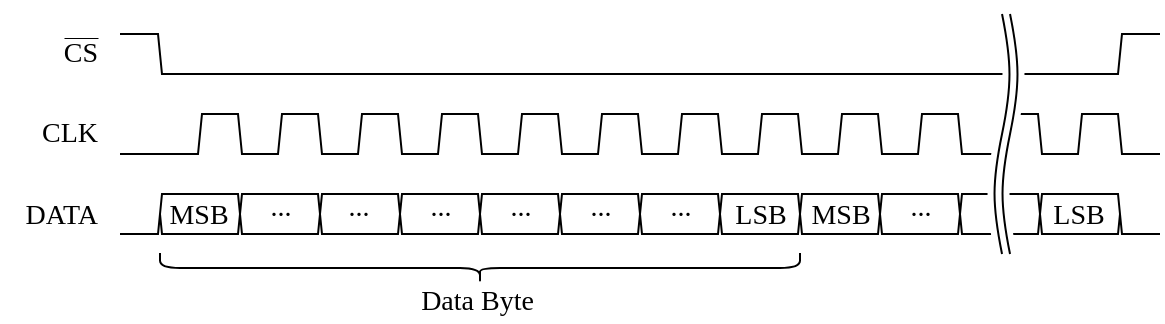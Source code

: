 <mxfile version="18.1.3" type="google"><diagram id="19Gw4mGQNyPesh3GF-2r" name="Page-1"><mxGraphModel grid="1" page="1" gridSize="10" guides="1" tooltips="1" connect="1" arrows="1" fold="1" pageScale="1" pageWidth="1654" pageHeight="1169" math="0" shadow="0"><root><mxCell id="0"/><mxCell id="1" parent="0"/><mxCell id="pNmQiLQqmrkxgQfP4yBV-1" value="" style="endArrow=none;html=1;rounded=0;" edge="1" parent="1"><mxGeometry width="50" height="50" relative="1" as="geometry"><mxPoint x="260" y="200" as="sourcePoint"/><mxPoint x="330" y="200" as="targetPoint"/><Array as="points"><mxPoint x="299" y="200"/><mxPoint x="301" y="180"/><mxPoint x="319" y="180"/><mxPoint x="321" y="200"/></Array></mxGeometry></mxCell><mxCell id="pNmQiLQqmrkxgQfP4yBV-3" value="" style="endArrow=none;html=1;rounded=0;" edge="1" parent="1"><mxGeometry width="50" height="50" relative="1" as="geometry"><mxPoint x="330" y="200" as="sourcePoint"/><mxPoint x="370" y="200" as="targetPoint"/><Array as="points"><mxPoint x="339" y="200"/><mxPoint x="341" y="180"/><mxPoint x="359" y="180"/><mxPoint x="361" y="200"/></Array></mxGeometry></mxCell><mxCell id="pNmQiLQqmrkxgQfP4yBV-4" value="" style="endArrow=none;html=1;rounded=0;" edge="1" parent="1"><mxGeometry width="50" height="50" relative="1" as="geometry"><mxPoint x="370" y="200" as="sourcePoint"/><mxPoint x="410" y="200" as="targetPoint"/><Array as="points"><mxPoint x="379" y="200"/><mxPoint x="381" y="180"/><mxPoint x="399" y="180"/><mxPoint x="401" y="200"/></Array></mxGeometry></mxCell><mxCell id="pNmQiLQqmrkxgQfP4yBV-5" value="" style="endArrow=none;html=1;rounded=0;" edge="1" parent="1"><mxGeometry width="50" height="50" relative="1" as="geometry"><mxPoint x="410" y="200" as="sourcePoint"/><mxPoint x="450" y="200" as="targetPoint"/><Array as="points"><mxPoint x="419" y="200"/><mxPoint x="421" y="180"/><mxPoint x="439" y="180"/><mxPoint x="441" y="200"/></Array></mxGeometry></mxCell><mxCell id="pNmQiLQqmrkxgQfP4yBV-6" value="" style="endArrow=none;html=1;rounded=0;" edge="1" parent="1"><mxGeometry width="50" height="50" relative="1" as="geometry"><mxPoint x="450" y="200" as="sourcePoint"/><mxPoint x="490" y="200" as="targetPoint"/><Array as="points"><mxPoint x="459" y="200"/><mxPoint x="461" y="180"/><mxPoint x="479" y="180"/><mxPoint x="481" y="200"/></Array></mxGeometry></mxCell><mxCell id="pNmQiLQqmrkxgQfP4yBV-7" value="" style="endArrow=none;html=1;rounded=0;" edge="1" parent="1"><mxGeometry width="50" height="50" relative="1" as="geometry"><mxPoint x="490" y="200" as="sourcePoint"/><mxPoint x="530" y="200" as="targetPoint"/><Array as="points"><mxPoint x="499" y="200"/><mxPoint x="501" y="180"/><mxPoint x="519" y="180"/><mxPoint x="521" y="200"/></Array></mxGeometry></mxCell><mxCell id="pNmQiLQqmrkxgQfP4yBV-8" value="" style="endArrow=none;html=1;rounded=0;" edge="1" parent="1"><mxGeometry width="50" height="50" relative="1" as="geometry"><mxPoint x="530" y="200" as="sourcePoint"/><mxPoint x="570" y="200" as="targetPoint"/><Array as="points"><mxPoint x="539" y="200"/><mxPoint x="541" y="180"/><mxPoint x="559" y="180"/><mxPoint x="561" y="200"/></Array></mxGeometry></mxCell><mxCell id="pNmQiLQqmrkxgQfP4yBV-9" value="" style="endArrow=none;html=1;rounded=0;" edge="1" parent="1"><mxGeometry width="50" height="50" relative="1" as="geometry"><mxPoint x="570" y="200" as="sourcePoint"/><mxPoint x="610" y="200" as="targetPoint"/><Array as="points"><mxPoint x="579" y="200"/><mxPoint x="581" y="180"/><mxPoint x="599" y="180"/><mxPoint x="601" y="200"/></Array></mxGeometry></mxCell><mxCell id="pNmQiLQqmrkxgQfP4yBV-14" value="" style="endArrow=none;html=1;rounded=0;" edge="1" parent="1"><mxGeometry width="50" height="50" relative="1" as="geometry"><mxPoint x="610" y="200" as="sourcePoint"/><mxPoint x="650" y="200" as="targetPoint"/><Array as="points"><mxPoint x="619" y="200"/><mxPoint x="621" y="180"/><mxPoint x="639" y="180"/><mxPoint x="641" y="200"/></Array></mxGeometry></mxCell><mxCell id="pNmQiLQqmrkxgQfP4yBV-15" value="" style="endArrow=none;html=1;rounded=0;" edge="1" parent="1"><mxGeometry width="50" height="50" relative="1" as="geometry"><mxPoint x="650" y="200" as="sourcePoint"/><mxPoint x="690" y="200" as="targetPoint"/><Array as="points"><mxPoint x="659" y="200"/><mxPoint x="661" y="180"/><mxPoint x="679" y="180"/><mxPoint x="681" y="200"/></Array></mxGeometry></mxCell><mxCell id="pNmQiLQqmrkxgQfP4yBV-16" value="" style="endArrow=none;html=1;rounded=0;" edge="1" parent="1"><mxGeometry width="50" height="50" relative="1" as="geometry"><mxPoint x="690" y="200" as="sourcePoint"/><mxPoint x="730" y="200" as="targetPoint"/><Array as="points"><mxPoint x="699" y="200"/><mxPoint x="701" y="180"/><mxPoint x="719" y="180"/><mxPoint x="721" y="200"/></Array></mxGeometry></mxCell><mxCell id="pNmQiLQqmrkxgQfP4yBV-17" value="" style="endArrow=none;html=1;rounded=0;" edge="1" parent="1"><mxGeometry width="50" height="50" relative="1" as="geometry"><mxPoint x="730" y="200" as="sourcePoint"/><mxPoint x="780" y="200" as="targetPoint"/><Array as="points"><mxPoint x="739" y="200"/><mxPoint x="741" y="180"/><mxPoint x="759" y="180"/><mxPoint x="761" y="200"/></Array></mxGeometry></mxCell><mxCell id="pNmQiLQqmrkxgQfP4yBV-18" value="" style="endArrow=none;html=1;rounded=0;" edge="1" parent="1"><mxGeometry width="50" height="50" relative="1" as="geometry"><mxPoint x="260" y="140" as="sourcePoint"/><mxPoint x="780" y="140" as="targetPoint"/><Array as="points"><mxPoint x="279" y="140"/><mxPoint x="281" y="160"/><mxPoint x="759" y="160"/><mxPoint x="761" y="140"/></Array></mxGeometry></mxCell><mxCell id="pNmQiLQqmrkxgQfP4yBV-19" value="" style="endArrow=none;html=1;rounded=0;" edge="1" parent="1"><mxGeometry width="50" height="50" relative="1" as="geometry"><mxPoint x="260" y="240" as="sourcePoint"/><mxPoint x="340" y="240" as="targetPoint"/><Array as="points"><mxPoint x="279" y="240"/><mxPoint x="281" y="220"/><mxPoint x="319" y="220"/><mxPoint x="321" y="240"/></Array></mxGeometry></mxCell><mxCell id="pNmQiLQqmrkxgQfP4yBV-20" value="" style="endArrow=none;html=1;rounded=0;" edge="1" parent="1"><mxGeometry width="50" height="50" relative="1" as="geometry"><mxPoint x="280" y="230" as="sourcePoint"/><mxPoint x="340" y="220" as="targetPoint"/><Array as="points"><mxPoint x="281" y="240"/><mxPoint x="319" y="240"/><mxPoint x="321" y="220"/></Array></mxGeometry></mxCell><mxCell id="pNmQiLQqmrkxgQfP4yBV-21" value="" style="endArrow=none;html=1;rounded=0;" edge="1" parent="1"><mxGeometry width="50" height="50" relative="1" as="geometry"><mxPoint x="340" y="220" as="sourcePoint"/><mxPoint x="380" y="240" as="targetPoint"/><Array as="points"><mxPoint x="340" y="220"/><mxPoint x="359" y="220"/><mxPoint x="361" y="240"/></Array></mxGeometry></mxCell><mxCell id="pNmQiLQqmrkxgQfP4yBV-22" value="" style="endArrow=none;html=1;rounded=0;" edge="1" parent="1"><mxGeometry width="50" height="50" relative="1" as="geometry"><mxPoint x="340" y="240" as="sourcePoint"/><mxPoint x="380" y="220" as="targetPoint"/><Array as="points"><mxPoint x="340" y="240"/><mxPoint x="359" y="240"/><mxPoint x="361" y="220"/></Array></mxGeometry></mxCell><mxCell id="pNmQiLQqmrkxgQfP4yBV-23" value="" style="endArrow=none;html=1;rounded=0;" edge="1" parent="1"><mxGeometry width="50" height="50" relative="1" as="geometry"><mxPoint x="380" y="220" as="sourcePoint"/><mxPoint x="420" y="240" as="targetPoint"/><Array as="points"><mxPoint x="380" y="220"/><mxPoint x="399" y="220"/><mxPoint x="401" y="240"/></Array></mxGeometry></mxCell><mxCell id="pNmQiLQqmrkxgQfP4yBV-24" value="" style="endArrow=none;html=1;rounded=0;" edge="1" parent="1"><mxGeometry width="50" height="50" relative="1" as="geometry"><mxPoint x="380" y="240" as="sourcePoint"/><mxPoint x="420" y="220" as="targetPoint"/><Array as="points"><mxPoint x="380" y="240"/><mxPoint x="399" y="240"/><mxPoint x="401" y="220"/></Array></mxGeometry></mxCell><mxCell id="pNmQiLQqmrkxgQfP4yBV-25" value="" style="endArrow=none;html=1;rounded=0;" edge="1" parent="1"><mxGeometry width="50" height="50" relative="1" as="geometry"><mxPoint x="420" y="220" as="sourcePoint"/><mxPoint x="460" y="240" as="targetPoint"/><Array as="points"><mxPoint x="420" y="220"/><mxPoint x="439" y="220"/><mxPoint x="441" y="240"/></Array></mxGeometry></mxCell><mxCell id="pNmQiLQqmrkxgQfP4yBV-26" value="" style="endArrow=none;html=1;rounded=0;" edge="1" parent="1"><mxGeometry width="50" height="50" relative="1" as="geometry"><mxPoint x="420" y="240" as="sourcePoint"/><mxPoint x="460" y="220" as="targetPoint"/><Array as="points"><mxPoint x="420" y="240"/><mxPoint x="439" y="240"/><mxPoint x="441" y="220"/></Array></mxGeometry></mxCell><mxCell id="pNmQiLQqmrkxgQfP4yBV-27" value="" style="endArrow=none;html=1;rounded=0;" edge="1" parent="1"><mxGeometry width="50" height="50" relative="1" as="geometry"><mxPoint x="460" y="220" as="sourcePoint"/><mxPoint x="500" y="240" as="targetPoint"/><Array as="points"><mxPoint x="460" y="220"/><mxPoint x="479" y="220"/><mxPoint x="481" y="240"/></Array></mxGeometry></mxCell><mxCell id="pNmQiLQqmrkxgQfP4yBV-28" value="" style="endArrow=none;html=1;rounded=0;" edge="1" parent="1"><mxGeometry width="50" height="50" relative="1" as="geometry"><mxPoint x="460" y="240" as="sourcePoint"/><mxPoint x="500" y="220" as="targetPoint"/><Array as="points"><mxPoint x="460" y="240"/><mxPoint x="479" y="240"/><mxPoint x="481" y="220"/></Array></mxGeometry></mxCell><mxCell id="pNmQiLQqmrkxgQfP4yBV-29" value="" style="endArrow=none;html=1;rounded=0;" edge="1" parent="1"><mxGeometry width="50" height="50" relative="1" as="geometry"><mxPoint x="500" y="220" as="sourcePoint"/><mxPoint x="540" y="240" as="targetPoint"/><Array as="points"><mxPoint x="500" y="220"/><mxPoint x="519" y="220"/><mxPoint x="521" y="240"/></Array></mxGeometry></mxCell><mxCell id="pNmQiLQqmrkxgQfP4yBV-30" value="" style="endArrow=none;html=1;rounded=0;" edge="1" parent="1"><mxGeometry width="50" height="50" relative="1" as="geometry"><mxPoint x="500" y="240" as="sourcePoint"/><mxPoint x="540" y="220" as="targetPoint"/><Array as="points"><mxPoint x="500" y="240"/><mxPoint x="519" y="240"/><mxPoint x="521" y="220"/></Array></mxGeometry></mxCell><mxCell id="pNmQiLQqmrkxgQfP4yBV-31" value="" style="endArrow=none;html=1;rounded=0;" edge="1" parent="1"><mxGeometry width="50" height="50" relative="1" as="geometry"><mxPoint x="540" y="220" as="sourcePoint"/><mxPoint x="580" y="240" as="targetPoint"/><Array as="points"><mxPoint x="540" y="220"/><mxPoint x="559" y="220"/><mxPoint x="561" y="240"/></Array></mxGeometry></mxCell><mxCell id="pNmQiLQqmrkxgQfP4yBV-32" value="" style="endArrow=none;html=1;rounded=0;" edge="1" parent="1"><mxGeometry width="50" height="50" relative="1" as="geometry"><mxPoint x="540" y="240" as="sourcePoint"/><mxPoint x="580" y="220" as="targetPoint"/><Array as="points"><mxPoint x="540" y="240"/><mxPoint x="559" y="240"/><mxPoint x="561" y="220"/></Array></mxGeometry></mxCell><mxCell id="pNmQiLQqmrkxgQfP4yBV-33" value="" style="endArrow=none;html=1;rounded=0;" edge="1" parent="1"><mxGeometry width="50" height="50" relative="1" as="geometry"><mxPoint x="580" y="220" as="sourcePoint"/><mxPoint x="620" y="240" as="targetPoint"/><Array as="points"><mxPoint x="580" y="220"/><mxPoint x="599" y="220"/><mxPoint x="601" y="240"/></Array></mxGeometry></mxCell><mxCell id="pNmQiLQqmrkxgQfP4yBV-34" value="" style="endArrow=none;html=1;rounded=0;" edge="1" parent="1"><mxGeometry width="50" height="50" relative="1" as="geometry"><mxPoint x="580" y="240" as="sourcePoint"/><mxPoint x="620" y="220" as="targetPoint"/><Array as="points"><mxPoint x="580" y="240"/><mxPoint x="599" y="240"/><mxPoint x="601" y="220"/></Array></mxGeometry></mxCell><mxCell id="pNmQiLQqmrkxgQfP4yBV-35" value="" style="endArrow=none;html=1;rounded=0;" edge="1" parent="1"><mxGeometry width="50" height="50" relative="1" as="geometry"><mxPoint x="620" y="220" as="sourcePoint"/><mxPoint x="660" y="240" as="targetPoint"/><Array as="points"><mxPoint x="620" y="220"/><mxPoint x="639" y="220"/><mxPoint x="641" y="240"/></Array></mxGeometry></mxCell><mxCell id="pNmQiLQqmrkxgQfP4yBV-36" value="" style="endArrow=none;html=1;rounded=0;" edge="1" parent="1"><mxGeometry width="50" height="50" relative="1" as="geometry"><mxPoint x="620" y="240" as="sourcePoint"/><mxPoint x="660" y="220" as="targetPoint"/><Array as="points"><mxPoint x="620" y="240"/><mxPoint x="639" y="240"/><mxPoint x="641" y="220"/></Array></mxGeometry></mxCell><mxCell id="pNmQiLQqmrkxgQfP4yBV-37" value="" style="endArrow=none;html=1;rounded=0;" edge="1" parent="1"><mxGeometry width="50" height="50" relative="1" as="geometry"><mxPoint x="660" y="220" as="sourcePoint"/><mxPoint x="700" y="240" as="targetPoint"/><Array as="points"><mxPoint x="660" y="220"/><mxPoint x="679" y="220"/><mxPoint x="681" y="240"/></Array></mxGeometry></mxCell><mxCell id="pNmQiLQqmrkxgQfP4yBV-38" value="" style="endArrow=none;html=1;rounded=0;" edge="1" parent="1"><mxGeometry width="50" height="50" relative="1" as="geometry"><mxPoint x="660" y="240" as="sourcePoint"/><mxPoint x="700" y="220" as="targetPoint"/><Array as="points"><mxPoint x="660" y="240"/><mxPoint x="679" y="240"/><mxPoint x="681" y="220"/></Array></mxGeometry></mxCell><mxCell id="pNmQiLQqmrkxgQfP4yBV-39" value="" style="endArrow=none;html=1;rounded=0;" edge="1" parent="1"><mxGeometry width="50" height="50" relative="1" as="geometry"><mxPoint x="700" y="220" as="sourcePoint"/><mxPoint x="740" y="240" as="targetPoint"/><Array as="points"><mxPoint x="700" y="220"/><mxPoint x="719" y="220"/><mxPoint x="721" y="240"/></Array></mxGeometry></mxCell><mxCell id="pNmQiLQqmrkxgQfP4yBV-40" value="" style="endArrow=none;html=1;rounded=0;" edge="1" parent="1"><mxGeometry width="50" height="50" relative="1" as="geometry"><mxPoint x="700" y="240" as="sourcePoint"/><mxPoint x="740" y="220" as="targetPoint"/><Array as="points"><mxPoint x="700" y="240"/><mxPoint x="719" y="240"/><mxPoint x="721" y="220"/></Array></mxGeometry></mxCell><mxCell id="pNmQiLQqmrkxgQfP4yBV-41" value="" style="endArrow=none;html=1;rounded=0;" edge="1" parent="1"><mxGeometry width="50" height="50" relative="1" as="geometry"><mxPoint x="740" y="220" as="sourcePoint"/><mxPoint x="780" y="240" as="targetPoint"/><Array as="points"><mxPoint x="740" y="220"/><mxPoint x="759" y="220"/><mxPoint x="761" y="240"/></Array></mxGeometry></mxCell><mxCell id="pNmQiLQqmrkxgQfP4yBV-42" value="" style="endArrow=none;html=1;rounded=0;" edge="1" parent="1"><mxGeometry width="50" height="50" relative="1" as="geometry"><mxPoint x="740" y="240" as="sourcePoint"/><mxPoint x="760" y="230" as="targetPoint"/><Array as="points"><mxPoint x="740" y="240"/><mxPoint x="759" y="240"/><mxPoint x="760" y="230"/></Array></mxGeometry></mxCell><mxCell id="pNmQiLQqmrkxgQfP4yBV-43" value="&lt;font face=&quot;CMU Serif&quot;&gt;&lt;span style=&quot;font-size: 14px;&quot;&gt;MSB&lt;br&gt;&lt;/span&gt;&lt;/font&gt;" style="text;html=1;align=center;verticalAlign=middle;resizable=0;points=[];autosize=1;strokeColor=none;fillColor=none;" vertex="1" parent="1"><mxGeometry x="274" y="221" width="50" height="20" as="geometry"/></mxCell><mxCell id="pNmQiLQqmrkxgQfP4yBV-44" value="&lt;font face=&quot;CMU Serif&quot;&gt;&lt;span style=&quot;font-size: 14px;&quot;&gt;LSB&lt;br&gt;&lt;/span&gt;&lt;/font&gt;" style="text;html=1;align=center;verticalAlign=middle;resizable=0;points=[];autosize=1;strokeColor=none;fillColor=none;" vertex="1" parent="1"><mxGeometry x="560" y="221" width="40" height="20" as="geometry"/></mxCell><mxCell id="pNmQiLQqmrkxgQfP4yBV-45" value="&lt;font face=&quot;CMU Serif&quot;&gt;&lt;span style=&quot;font-size: 14px;&quot;&gt;MSB&lt;br&gt;&lt;/span&gt;&lt;/font&gt;" style="text;html=1;align=center;verticalAlign=middle;resizable=0;points=[];autosize=1;strokeColor=none;fillColor=none;" vertex="1" parent="1"><mxGeometry x="595" y="221" width="50" height="20" as="geometry"/></mxCell><mxCell id="pNmQiLQqmrkxgQfP4yBV-49" value="&lt;font face=&quot;CMU Serif&quot;&gt;&lt;span style=&quot;font-size: 14px;&quot;&gt;LSB&lt;br&gt;&lt;/span&gt;&lt;/font&gt;" style="text;html=1;align=center;verticalAlign=middle;resizable=0;points=[];autosize=1;strokeColor=none;fillColor=none;" vertex="1" parent="1"><mxGeometry x="719" y="221" width="40" height="20" as="geometry"/></mxCell><mxCell id="pNmQiLQqmrkxgQfP4yBV-50" value="&lt;font face=&quot;CMU Serif&quot;&gt;&lt;span style=&quot;font-size: 14px;&quot;&gt;...&lt;br&gt;&lt;/span&gt;&lt;/font&gt;" style="text;html=1;align=center;verticalAlign=middle;resizable=0;points=[];autosize=1;strokeColor=none;fillColor=none;" vertex="1" parent="1"><mxGeometry x="325" y="217" width="30" height="20" as="geometry"/></mxCell><mxCell id="pNmQiLQqmrkxgQfP4yBV-51" value="&lt;font face=&quot;CMU Serif&quot;&gt;&lt;span style=&quot;font-size: 14px;&quot;&gt;...&lt;br&gt;&lt;/span&gt;&lt;/font&gt;" style="text;html=1;align=center;verticalAlign=middle;resizable=0;points=[];autosize=1;strokeColor=none;fillColor=none;" vertex="1" parent="1"><mxGeometry x="364" y="217" width="30" height="20" as="geometry"/></mxCell><mxCell id="pNmQiLQqmrkxgQfP4yBV-52" value="&lt;font face=&quot;CMU Serif&quot;&gt;&lt;span style=&quot;font-size: 14px;&quot;&gt;...&lt;br&gt;&lt;/span&gt;&lt;/font&gt;" style="text;html=1;align=center;verticalAlign=middle;resizable=0;points=[];autosize=1;strokeColor=none;fillColor=none;" vertex="1" parent="1"><mxGeometry x="405" y="217" width="30" height="20" as="geometry"/></mxCell><mxCell id="pNmQiLQqmrkxgQfP4yBV-53" value="&lt;font face=&quot;CMU Serif&quot;&gt;&lt;span style=&quot;font-size: 14px;&quot;&gt;...&lt;br&gt;&lt;/span&gt;&lt;/font&gt;" style="text;html=1;align=center;verticalAlign=middle;resizable=0;points=[];autosize=1;strokeColor=none;fillColor=none;" vertex="1" parent="1"><mxGeometry x="445" y="217" width="30" height="20" as="geometry"/></mxCell><mxCell id="pNmQiLQqmrkxgQfP4yBV-54" value="&lt;font face=&quot;CMU Serif&quot;&gt;&lt;span style=&quot;font-size: 14px;&quot;&gt;...&lt;br&gt;&lt;/span&gt;&lt;/font&gt;" style="text;html=1;align=center;verticalAlign=middle;resizable=0;points=[];autosize=1;strokeColor=none;fillColor=none;" vertex="1" parent="1"><mxGeometry x="485" y="217" width="30" height="20" as="geometry"/></mxCell><mxCell id="pNmQiLQqmrkxgQfP4yBV-55" value="&lt;font face=&quot;CMU Serif&quot;&gt;&lt;span style=&quot;font-size: 14px;&quot;&gt;...&lt;br&gt;&lt;/span&gt;&lt;/font&gt;" style="text;html=1;align=center;verticalAlign=middle;resizable=0;points=[];autosize=1;strokeColor=none;fillColor=none;" vertex="1" parent="1"><mxGeometry x="525" y="217" width="30" height="20" as="geometry"/></mxCell><mxCell id="pNmQiLQqmrkxgQfP4yBV-56" value="&lt;font face=&quot;CMU Serif&quot;&gt;&lt;span style=&quot;font-size: 14px;&quot;&gt;...&lt;br&gt;&lt;/span&gt;&lt;/font&gt;" style="text;html=1;align=center;verticalAlign=middle;resizable=0;points=[];autosize=1;strokeColor=none;fillColor=none;" vertex="1" parent="1"><mxGeometry x="645" y="217" width="30" height="20" as="geometry"/></mxCell><mxCell id="pNmQiLQqmrkxgQfP4yBV-58" value="" style="shape=curlyBracket;whiteSpace=wrap;html=1;rounded=1;strokeColor=#000000;strokeWidth=1;fillColor=none;rotation=-90;size=0.5;" vertex="1" parent="1"><mxGeometry x="432.5" y="97" width="15" height="320" as="geometry"/></mxCell><mxCell id="pNmQiLQqmrkxgQfP4yBV-59" value="&lt;font face=&quot;CMU Serif&quot;&gt;&lt;span style=&quot;font-size: 14px;&quot;&gt;Data Byte&amp;nbsp;&lt;br&gt;&lt;/span&gt;&lt;/font&gt;" style="text;html=1;align=center;verticalAlign=middle;resizable=0;points=[];autosize=1;strokeColor=none;fillColor=none;" vertex="1" parent="1"><mxGeometry x="400" y="264" width="80" height="20" as="geometry"/></mxCell><mxCell id="pNmQiLQqmrkxgQfP4yBV-61" value="&lt;font face=&quot;CMU Serif&quot;&gt;&lt;span style=&quot;font-size: 14px;&quot;&gt;CS&lt;br&gt;&lt;/span&gt;&lt;/font&gt;" style="text;html=1;align=right;verticalAlign=middle;resizable=0;points=[];autosize=1;strokeColor=none;fillColor=none;" vertex="1" parent="1"><mxGeometry x="220" y="140" width="30" height="20" as="geometry"/></mxCell><mxCell id="pNmQiLQqmrkxgQfP4yBV-62" value="&lt;font face=&quot;CMU Serif&quot;&gt;&lt;span style=&quot;font-size: 14px;&quot;&gt;CLK&lt;br&gt;&lt;/span&gt;&lt;/font&gt;" style="text;html=1;align=right;verticalAlign=middle;resizable=0;points=[];autosize=1;strokeColor=none;fillColor=none;" vertex="1" parent="1"><mxGeometry x="200" y="180" width="50" height="20" as="geometry"/></mxCell><mxCell id="pNmQiLQqmrkxgQfP4yBV-63" value="&lt;font face=&quot;CMU Serif&quot;&gt;&lt;span style=&quot;font-size: 14px;&quot;&gt;DATA&lt;br&gt;&lt;/span&gt;&lt;/font&gt;" style="text;html=1;align=right;verticalAlign=middle;resizable=0;points=[];autosize=1;strokeColor=none;fillColor=none;" vertex="1" parent="1"><mxGeometry x="200" y="221" width="50" height="20" as="geometry"/></mxCell><mxCell id="pNmQiLQqmrkxgQfP4yBV-64" value="" style="endArrow=none;html=1;rounded=0;strokeWidth=0.6;" edge="1" parent="1"><mxGeometry width="50" height="50" relative="1" as="geometry"><mxPoint x="249" y="142" as="sourcePoint"/><mxPoint x="232" y="142" as="targetPoint"/></mxGeometry></mxCell><mxCell id="pNmQiLQqmrkxgQfP4yBV-65" value="" style="group" connectable="0" vertex="1" parent="1"><mxGeometry x="696" y="129" width="14" height="122" as="geometry"/></mxCell><mxCell id="pNmQiLQqmrkxgQfP4yBV-48" value="" style="pointerEvents=1;verticalLabelPosition=bottom;shadow=0;dashed=0;align=center;html=1;verticalAlign=top;shape=mxgraph.electrical.waveforms.sine_wave;rotation=90;strokeWidth=11;strokeColor=#FFFFFF;" vertex="1" parent="pNmQiLQqmrkxgQfP4yBV-65"><mxGeometry x="-54" y="56" width="122" height="10" as="geometry"/></mxCell><mxCell id="pNmQiLQqmrkxgQfP4yBV-46" value="" style="pointerEvents=1;verticalLabelPosition=bottom;shadow=0;dashed=0;align=center;html=1;verticalAlign=top;shape=mxgraph.electrical.waveforms.sine_wave;rotation=90;" vertex="1" parent="pNmQiLQqmrkxgQfP4yBV-65"><mxGeometry x="-55" y="56" width="120" height="10" as="geometry"/></mxCell><mxCell id="pNmQiLQqmrkxgQfP4yBV-47" value="" style="pointerEvents=1;verticalLabelPosition=bottom;shadow=0;dashed=0;align=center;html=1;verticalAlign=top;shape=mxgraph.electrical.waveforms.sine_wave;rotation=90;" vertex="1" parent="pNmQiLQqmrkxgQfP4yBV-65"><mxGeometry x="-51" y="56" width="120" height="10" as="geometry"/></mxCell></root></mxGraphModel></diagram></mxfile>